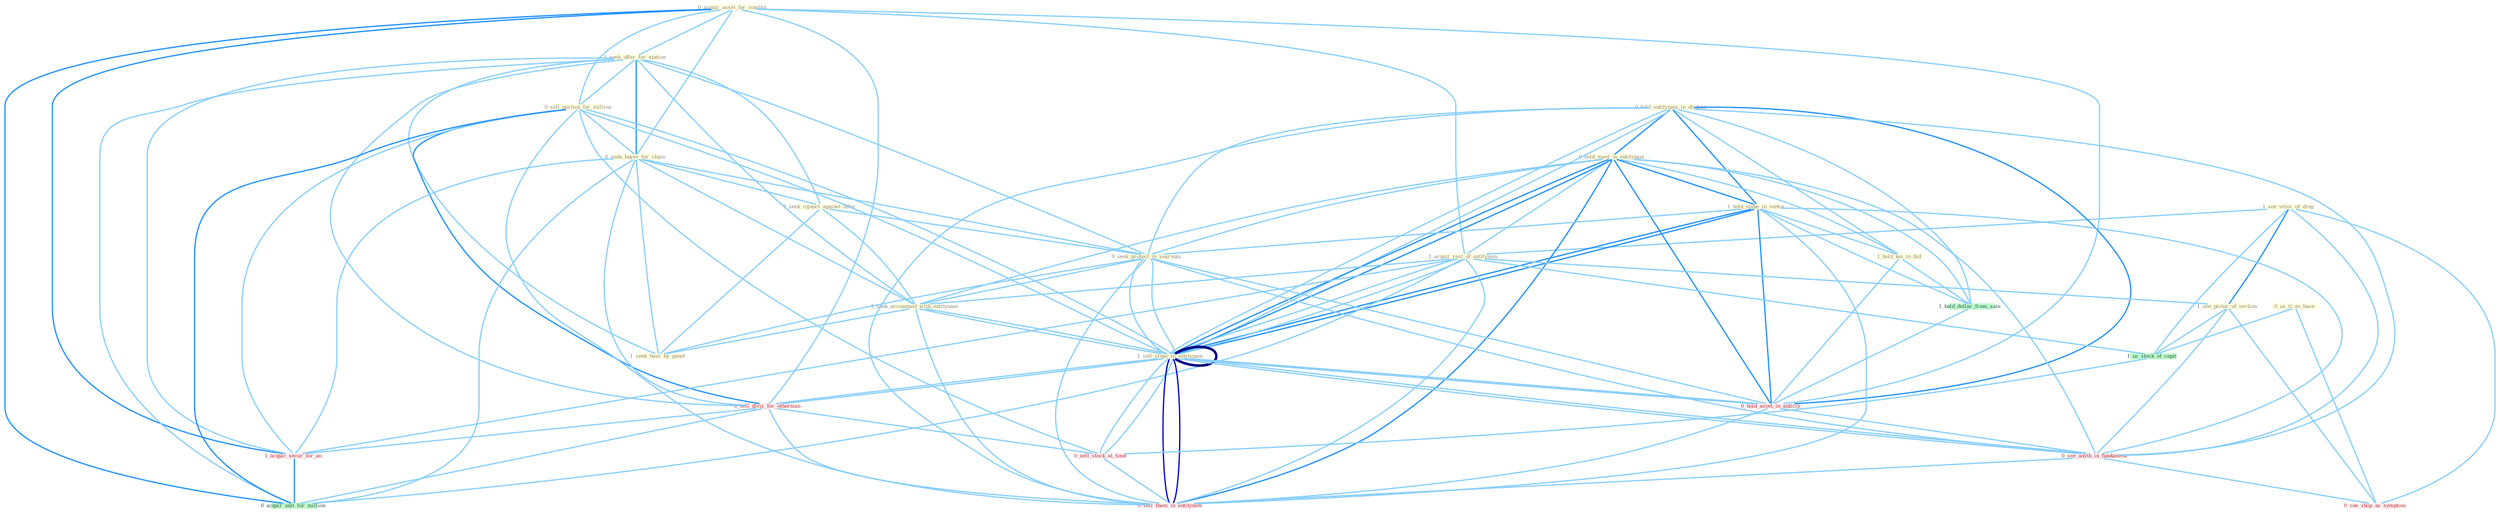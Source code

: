 Graph G{ 
    node
    [shape=polygon,style=filled,width=.5,height=.06,color="#BDFCC9",fixedsize=true,fontsize=4,
    fontcolor="#2f4f4f"];
    {node
    [color="#ffffe0", fontcolor="#8b7d6b"] "0_acquir_asset_for_combin " "1_see_veloc_of_drop " "1_seek_offer_for_station " "0_hold_entitynam_in_disdain " "0_hold_meet_in_entitynam " "0_sell_portion_for_million " "0_seek_buyer_for_chain " "1_seek_injunct_against_offer " "1_hold_stake_in_ventur " "1_acquir_rest_of_entitynam " "0_us_it_as_base " "0_seek_protect_in_yearnum " "1_hold_kei_to_bid " "1_seek_accommod_with_entitynam " "1_sell_stake_in_entitynam " "1_seek_hear_by_panel " "1_sell_stake_in_entitynam " "1_see_pictur_of_section "}
{node [color="#fff0f5", fontcolor="#b22222"] "0_sell_divis_for_othernum " "1_acquir_secur_for_an " "0_hold_asset_in_anticip " "0_sell_stock_at_time " "0_see_anyth_in_fundament " "0_see_shop_as_symptom " "0_sell_them_in_entitynam "}
edge [color="#B0E2FF"];

	"0_acquir_asset_for_combin " -- "1_seek_offer_for_station " [w="1", color="#87cefa" ];
	"0_acquir_asset_for_combin " -- "0_sell_portion_for_million " [w="1", color="#87cefa" ];
	"0_acquir_asset_for_combin " -- "0_seek_buyer_for_chain " [w="1", color="#87cefa" ];
	"0_acquir_asset_for_combin " -- "1_acquir_rest_of_entitynam " [w="1", color="#87cefa" ];
	"0_acquir_asset_for_combin " -- "0_sell_divis_for_othernum " [w="1", color="#87cefa" ];
	"0_acquir_asset_for_combin " -- "1_acquir_secur_for_an " [w="2", color="#1e90ff" , len=0.8];
	"0_acquir_asset_for_combin " -- "0_hold_asset_in_anticip " [w="1", color="#87cefa" ];
	"0_acquir_asset_for_combin " -- "0_acquir_unit_for_million " [w="2", color="#1e90ff" , len=0.8];
	"1_see_veloc_of_drop " -- "1_acquir_rest_of_entitynam " [w="1", color="#87cefa" ];
	"1_see_veloc_of_drop " -- "1_see_pictur_of_section " [w="2", color="#1e90ff" , len=0.8];
	"1_see_veloc_of_drop " -- "1_us_stock_of_capit " [w="1", color="#87cefa" ];
	"1_see_veloc_of_drop " -- "0_see_anyth_in_fundament " [w="1", color="#87cefa" ];
	"1_see_veloc_of_drop " -- "0_see_shop_as_symptom " [w="1", color="#87cefa" ];
	"1_seek_offer_for_station " -- "0_sell_portion_for_million " [w="1", color="#87cefa" ];
	"1_seek_offer_for_station " -- "0_seek_buyer_for_chain " [w="2", color="#1e90ff" , len=0.8];
	"1_seek_offer_for_station " -- "1_seek_injunct_against_offer " [w="1", color="#87cefa" ];
	"1_seek_offer_for_station " -- "0_seek_protect_in_yearnum " [w="1", color="#87cefa" ];
	"1_seek_offer_for_station " -- "1_seek_accommod_with_entitynam " [w="1", color="#87cefa" ];
	"1_seek_offer_for_station " -- "1_seek_hear_by_panel " [w="1", color="#87cefa" ];
	"1_seek_offer_for_station " -- "0_sell_divis_for_othernum " [w="1", color="#87cefa" ];
	"1_seek_offer_for_station " -- "1_acquir_secur_for_an " [w="1", color="#87cefa" ];
	"1_seek_offer_for_station " -- "0_acquir_unit_for_million " [w="1", color="#87cefa" ];
	"0_hold_entitynam_in_disdain " -- "0_hold_meet_in_entitynam " [w="2", color="#1e90ff" , len=0.8];
	"0_hold_entitynam_in_disdain " -- "1_hold_stake_in_ventur " [w="2", color="#1e90ff" , len=0.8];
	"0_hold_entitynam_in_disdain " -- "0_seek_protect_in_yearnum " [w="1", color="#87cefa" ];
	"0_hold_entitynam_in_disdain " -- "1_hold_kei_to_bid " [w="1", color="#87cefa" ];
	"0_hold_entitynam_in_disdain " -- "1_sell_stake_in_entitynam " [w="1", color="#87cefa" ];
	"0_hold_entitynam_in_disdain " -- "1_sell_stake_in_entitynam " [w="1", color="#87cefa" ];
	"0_hold_entitynam_in_disdain " -- "1_hold_dollar_from_sale " [w="1", color="#87cefa" ];
	"0_hold_entitynam_in_disdain " -- "0_hold_asset_in_anticip " [w="2", color="#1e90ff" , len=0.8];
	"0_hold_entitynam_in_disdain " -- "0_see_anyth_in_fundament " [w="1", color="#87cefa" ];
	"0_hold_entitynam_in_disdain " -- "0_sell_them_in_entitynam " [w="1", color="#87cefa" ];
	"0_hold_meet_in_entitynam " -- "1_hold_stake_in_ventur " [w="2", color="#1e90ff" , len=0.8];
	"0_hold_meet_in_entitynam " -- "1_acquir_rest_of_entitynam " [w="1", color="#87cefa" ];
	"0_hold_meet_in_entitynam " -- "0_seek_protect_in_yearnum " [w="1", color="#87cefa" ];
	"0_hold_meet_in_entitynam " -- "1_hold_kei_to_bid " [w="1", color="#87cefa" ];
	"0_hold_meet_in_entitynam " -- "1_seek_accommod_with_entitynam " [w="1", color="#87cefa" ];
	"0_hold_meet_in_entitynam " -- "1_sell_stake_in_entitynam " [w="2", color="#1e90ff" , len=0.8];
	"0_hold_meet_in_entitynam " -- "1_sell_stake_in_entitynam " [w="2", color="#1e90ff" , len=0.8];
	"0_hold_meet_in_entitynam " -- "1_hold_dollar_from_sale " [w="1", color="#87cefa" ];
	"0_hold_meet_in_entitynam " -- "0_hold_asset_in_anticip " [w="2", color="#1e90ff" , len=0.8];
	"0_hold_meet_in_entitynam " -- "0_see_anyth_in_fundament " [w="1", color="#87cefa" ];
	"0_hold_meet_in_entitynam " -- "0_sell_them_in_entitynam " [w="2", color="#1e90ff" , len=0.8];
	"0_sell_portion_for_million " -- "0_seek_buyer_for_chain " [w="1", color="#87cefa" ];
	"0_sell_portion_for_million " -- "1_sell_stake_in_entitynam " [w="1", color="#87cefa" ];
	"0_sell_portion_for_million " -- "1_sell_stake_in_entitynam " [w="1", color="#87cefa" ];
	"0_sell_portion_for_million " -- "0_sell_divis_for_othernum " [w="2", color="#1e90ff" , len=0.8];
	"0_sell_portion_for_million " -- "1_acquir_secur_for_an " [w="1", color="#87cefa" ];
	"0_sell_portion_for_million " -- "0_sell_stock_at_time " [w="1", color="#87cefa" ];
	"0_sell_portion_for_million " -- "0_acquir_unit_for_million " [w="2", color="#1e90ff" , len=0.8];
	"0_sell_portion_for_million " -- "0_sell_them_in_entitynam " [w="1", color="#87cefa" ];
	"0_seek_buyer_for_chain " -- "1_seek_injunct_against_offer " [w="1", color="#87cefa" ];
	"0_seek_buyer_for_chain " -- "0_seek_protect_in_yearnum " [w="1", color="#87cefa" ];
	"0_seek_buyer_for_chain " -- "1_seek_accommod_with_entitynam " [w="1", color="#87cefa" ];
	"0_seek_buyer_for_chain " -- "1_seek_hear_by_panel " [w="1", color="#87cefa" ];
	"0_seek_buyer_for_chain " -- "0_sell_divis_for_othernum " [w="1", color="#87cefa" ];
	"0_seek_buyer_for_chain " -- "1_acquir_secur_for_an " [w="1", color="#87cefa" ];
	"0_seek_buyer_for_chain " -- "0_acquir_unit_for_million " [w="1", color="#87cefa" ];
	"1_seek_injunct_against_offer " -- "0_seek_protect_in_yearnum " [w="1", color="#87cefa" ];
	"1_seek_injunct_against_offer " -- "1_seek_accommod_with_entitynam " [w="1", color="#87cefa" ];
	"1_seek_injunct_against_offer " -- "1_seek_hear_by_panel " [w="1", color="#87cefa" ];
	"1_hold_stake_in_ventur " -- "0_seek_protect_in_yearnum " [w="1", color="#87cefa" ];
	"1_hold_stake_in_ventur " -- "1_hold_kei_to_bid " [w="1", color="#87cefa" ];
	"1_hold_stake_in_ventur " -- "1_sell_stake_in_entitynam " [w="2", color="#1e90ff" , len=0.8];
	"1_hold_stake_in_ventur " -- "1_sell_stake_in_entitynam " [w="2", color="#1e90ff" , len=0.8];
	"1_hold_stake_in_ventur " -- "1_hold_dollar_from_sale " [w="1", color="#87cefa" ];
	"1_hold_stake_in_ventur " -- "0_hold_asset_in_anticip " [w="2", color="#1e90ff" , len=0.8];
	"1_hold_stake_in_ventur " -- "0_see_anyth_in_fundament " [w="1", color="#87cefa" ];
	"1_hold_stake_in_ventur " -- "0_sell_them_in_entitynam " [w="1", color="#87cefa" ];
	"1_acquir_rest_of_entitynam " -- "1_seek_accommod_with_entitynam " [w="1", color="#87cefa" ];
	"1_acquir_rest_of_entitynam " -- "1_sell_stake_in_entitynam " [w="1", color="#87cefa" ];
	"1_acquir_rest_of_entitynam " -- "1_sell_stake_in_entitynam " [w="1", color="#87cefa" ];
	"1_acquir_rest_of_entitynam " -- "1_see_pictur_of_section " [w="1", color="#87cefa" ];
	"1_acquir_rest_of_entitynam " -- "1_acquir_secur_for_an " [w="1", color="#87cefa" ];
	"1_acquir_rest_of_entitynam " -- "1_us_stock_of_capit " [w="1", color="#87cefa" ];
	"1_acquir_rest_of_entitynam " -- "0_acquir_unit_for_million " [w="1", color="#87cefa" ];
	"1_acquir_rest_of_entitynam " -- "0_sell_them_in_entitynam " [w="1", color="#87cefa" ];
	"0_us_it_as_base " -- "1_us_stock_of_capit " [w="1", color="#87cefa" ];
	"0_us_it_as_base " -- "0_see_shop_as_symptom " [w="1", color="#87cefa" ];
	"0_seek_protect_in_yearnum " -- "1_seek_accommod_with_entitynam " [w="1", color="#87cefa" ];
	"0_seek_protect_in_yearnum " -- "1_sell_stake_in_entitynam " [w="1", color="#87cefa" ];
	"0_seek_protect_in_yearnum " -- "1_seek_hear_by_panel " [w="1", color="#87cefa" ];
	"0_seek_protect_in_yearnum " -- "1_sell_stake_in_entitynam " [w="1", color="#87cefa" ];
	"0_seek_protect_in_yearnum " -- "0_hold_asset_in_anticip " [w="1", color="#87cefa" ];
	"0_seek_protect_in_yearnum " -- "0_see_anyth_in_fundament " [w="1", color="#87cefa" ];
	"0_seek_protect_in_yearnum " -- "0_sell_them_in_entitynam " [w="1", color="#87cefa" ];
	"1_hold_kei_to_bid " -- "1_hold_dollar_from_sale " [w="1", color="#87cefa" ];
	"1_hold_kei_to_bid " -- "0_hold_asset_in_anticip " [w="1", color="#87cefa" ];
	"1_seek_accommod_with_entitynam " -- "1_sell_stake_in_entitynam " [w="1", color="#87cefa" ];
	"1_seek_accommod_with_entitynam " -- "1_seek_hear_by_panel " [w="1", color="#87cefa" ];
	"1_seek_accommod_with_entitynam " -- "1_sell_stake_in_entitynam " [w="1", color="#87cefa" ];
	"1_seek_accommod_with_entitynam " -- "0_sell_them_in_entitynam " [w="1", color="#87cefa" ];
	"1_sell_stake_in_entitynam " -- "1_sell_stake_in_entitynam " [w="4", style=bold, color="#000080", len=0.4];
	"1_sell_stake_in_entitynam " -- "0_sell_divis_for_othernum " [w="1", color="#87cefa" ];
	"1_sell_stake_in_entitynam " -- "0_hold_asset_in_anticip " [w="1", color="#87cefa" ];
	"1_sell_stake_in_entitynam " -- "0_sell_stock_at_time " [w="1", color="#87cefa" ];
	"1_sell_stake_in_entitynam " -- "0_see_anyth_in_fundament " [w="1", color="#87cefa" ];
	"1_sell_stake_in_entitynam " -- "0_sell_them_in_entitynam " [w="3", color="#0000cd" , len=0.6];
	"1_sell_stake_in_entitynam " -- "0_sell_divis_for_othernum " [w="1", color="#87cefa" ];
	"1_sell_stake_in_entitynam " -- "0_hold_asset_in_anticip " [w="1", color="#87cefa" ];
	"1_sell_stake_in_entitynam " -- "0_sell_stock_at_time " [w="1", color="#87cefa" ];
	"1_sell_stake_in_entitynam " -- "0_see_anyth_in_fundament " [w="1", color="#87cefa" ];
	"1_sell_stake_in_entitynam " -- "0_sell_them_in_entitynam " [w="3", color="#0000cd" , len=0.6];
	"1_see_pictur_of_section " -- "1_us_stock_of_capit " [w="1", color="#87cefa" ];
	"1_see_pictur_of_section " -- "0_see_anyth_in_fundament " [w="1", color="#87cefa" ];
	"1_see_pictur_of_section " -- "0_see_shop_as_symptom " [w="1", color="#87cefa" ];
	"0_sell_divis_for_othernum " -- "1_acquir_secur_for_an " [w="1", color="#87cefa" ];
	"0_sell_divis_for_othernum " -- "0_sell_stock_at_time " [w="1", color="#87cefa" ];
	"0_sell_divis_for_othernum " -- "0_acquir_unit_for_million " [w="1", color="#87cefa" ];
	"0_sell_divis_for_othernum " -- "0_sell_them_in_entitynam " [w="1", color="#87cefa" ];
	"1_acquir_secur_for_an " -- "0_acquir_unit_for_million " [w="2", color="#1e90ff" , len=0.8];
	"1_us_stock_of_capit " -- "0_sell_stock_at_time " [w="1", color="#87cefa" ];
	"1_hold_dollar_from_sale " -- "0_hold_asset_in_anticip " [w="1", color="#87cefa" ];
	"0_hold_asset_in_anticip " -- "0_see_anyth_in_fundament " [w="1", color="#87cefa" ];
	"0_hold_asset_in_anticip " -- "0_sell_them_in_entitynam " [w="1", color="#87cefa" ];
	"0_sell_stock_at_time " -- "0_sell_them_in_entitynam " [w="1", color="#87cefa" ];
	"0_see_anyth_in_fundament " -- "0_see_shop_as_symptom " [w="1", color="#87cefa" ];
	"0_see_anyth_in_fundament " -- "0_sell_them_in_entitynam " [w="1", color="#87cefa" ];
}